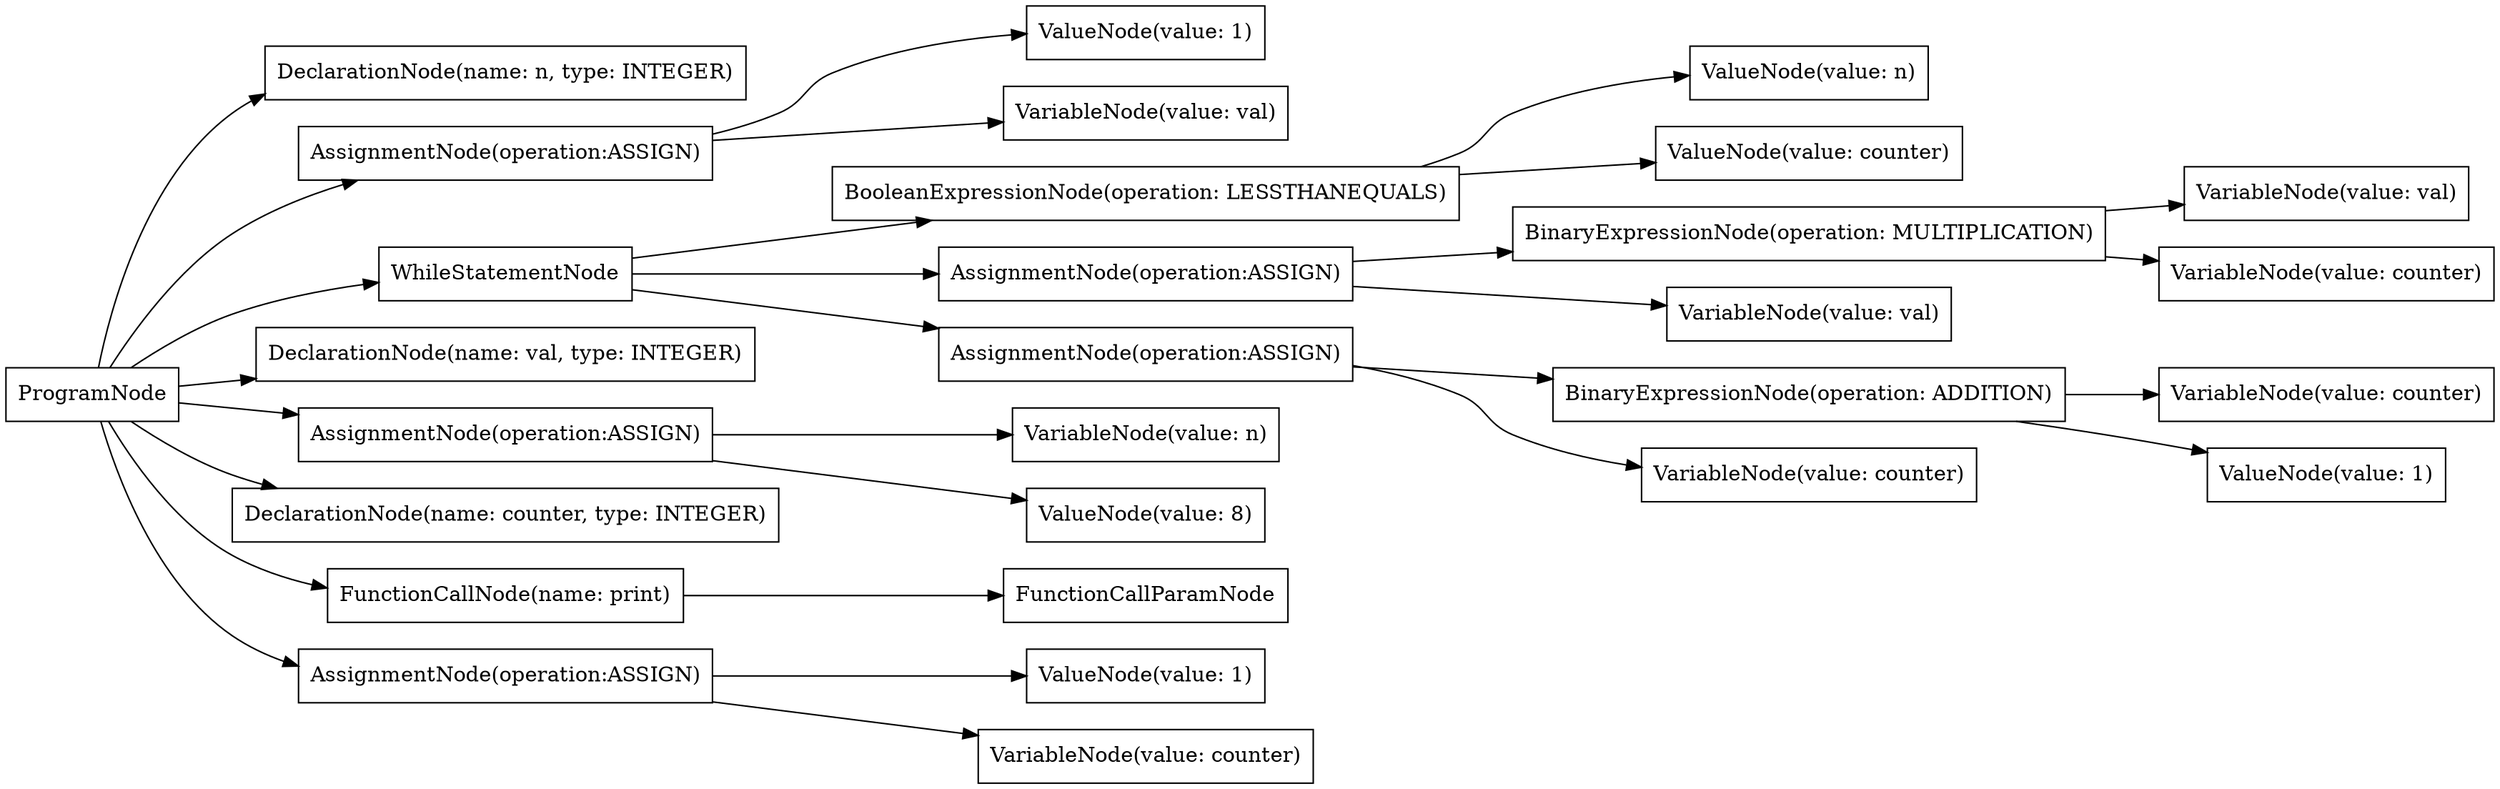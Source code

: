 digraph G {
rankdir=LR
"68c5933f-2069-454f-8bb2-ee48fbdb643c" [label="DeclarationNode(name: n, type: INTEGER)" shape="box"];
"23cc881a-5896-4d45-9f3c-81e5ab8a11d7" [label="VariableNode(value: n)" shape="box"];
"b94f4906-f63e-4e95-970b-37c44c4d40a4" [label="ValueNode(value: 8)" shape="box"];
"87c1d130-fdb6-4cf4-8337-e938e777a94f" [label="ValueNode(value: 1)" shape="box"];
"675e0e3b-4379-4485-ac44-00aef6bf8b08" [label="VariableNode(value: counter)" shape="box"];
"a8eb88c5-3647-4390-a1f6-120c62fceb38" [label="ValueNode(value: 1)" shape="box"];
"b1801718-0b16-4da5-bdaf-ea3cba615a51" [label="VariableNode(value: val)" shape="box"];
"8525f972-ad98-44b7-a4b0-86251ce707c6" [label="ValueNode(value: n)" shape="box"];
"85e5721f-74c6-4e2e-92d9-6ec2e54a368f" [label="BinaryExpressionNode(operation: ADDITION)" shape="box"];
"8ea198d3-e156-4d52-a909-b9fd554c5a43" [label="AssignmentNode(operation:ASSIGN)" shape="box"];
"cc6dea72-0b2a-4c75-a6ce-1f7d0651f4ed" [label="BinaryExpressionNode(operation: MULTIPLICATION)" shape="box"];
"218ded62-ab20-4812-a075-1aa52974e8a8" [label="FunctionCallParamNode" shape="box"];
"26c0be56-3717-4979-9b93-0bd2db8bbee4" [label="WhileStatementNode" shape="box"];
"9fc43782-eb6b-491b-8454-5d8948256ad9" [label="ValueNode(value: counter)" shape="box"];
"3cecec2d-127c-4dd1-8456-f160b32b6429" [label="BooleanExpressionNode(operation: LESSTHANEQUALS)" shape="box"];
"6b33a184-0028-4643-b46f-2fd31e44e63c" [label="VariableNode(value: counter)" shape="box"];
"ac78fa20-0aaa-4fc6-9cff-eaa9ccfaf803" [label="VariableNode(value: counter)" shape="box"];
"7e7b4146-ccbd-4b6d-b387-abd4c6c45626" [label="DeclarationNode(name: val, type: INTEGER)" shape="box"];
"30767e4f-d3f6-4ce8-987d-6cd9dc69ba37" [label="AssignmentNode(operation:ASSIGN)" shape="box"];
"31966f4e-f155-4b20-a1c3-03765ec5fdbd" [label="AssignmentNode(operation:ASSIGN)" shape="box"];
"04355ff9-999e-43c6-b856-36d2708995bd" [label="ProgramNode" shape="box"];
"3c06a5f8-22bb-4bb9-a613-c1a036dcb17b" [label="DeclarationNode(name: counter, type: INTEGER)" shape="box"];
"90ada634-04e0-4bba-847a-c3eb9b1f52e5" [label="ValueNode(value: 1)" shape="box"];
"e465722c-5eb1-482c-8fd5-fafaec9bb94f" [label="VariableNode(value: val)" shape="box"];
"fad2ac52-94b2-4ce0-95de-b736279357df" [label="FunctionCallNode(name: print)" shape="box"];
"f030c749-241f-4bc3-a280-fbd6c88ecd80" [label="AssignmentNode(operation:ASSIGN)" shape="box"];
"3375d81a-59c0-427f-bfba-b35f444e9dc6" [label="VariableNode(value: counter)" shape="box"];
"bfde6f2b-cc9d-47d3-8cb0-2baf9c94224e" [label="AssignmentNode(operation:ASSIGN)" shape="box"];
"49eb1fb7-755d-4ef9-acc4-e738207bb5c0" [label="VariableNode(value: val)" shape="box"];
"04355ff9-999e-43c6-b856-36d2708995bd" -> "68c5933f-2069-454f-8bb2-ee48fbdb643c";
"04355ff9-999e-43c6-b856-36d2708995bd" -> "7e7b4146-ccbd-4b6d-b387-abd4c6c45626";
"04355ff9-999e-43c6-b856-36d2708995bd" -> "3c06a5f8-22bb-4bb9-a613-c1a036dcb17b";
"04355ff9-999e-43c6-b856-36d2708995bd" -> "31966f4e-f155-4b20-a1c3-03765ec5fdbd";
"31966f4e-f155-4b20-a1c3-03765ec5fdbd" -> "23cc881a-5896-4d45-9f3c-81e5ab8a11d7";
"31966f4e-f155-4b20-a1c3-03765ec5fdbd" -> "b94f4906-f63e-4e95-970b-37c44c4d40a4";
"04355ff9-999e-43c6-b856-36d2708995bd" -> "8ea198d3-e156-4d52-a909-b9fd554c5a43";
"8ea198d3-e156-4d52-a909-b9fd554c5a43" -> "49eb1fb7-755d-4ef9-acc4-e738207bb5c0";
"8ea198d3-e156-4d52-a909-b9fd554c5a43" -> "a8eb88c5-3647-4390-a1f6-120c62fceb38";
"04355ff9-999e-43c6-b856-36d2708995bd" -> "f030c749-241f-4bc3-a280-fbd6c88ecd80";
"f030c749-241f-4bc3-a280-fbd6c88ecd80" -> "3375d81a-59c0-427f-bfba-b35f444e9dc6";
"f030c749-241f-4bc3-a280-fbd6c88ecd80" -> "87c1d130-fdb6-4cf4-8337-e938e777a94f";
"04355ff9-999e-43c6-b856-36d2708995bd" -> "26c0be56-3717-4979-9b93-0bd2db8bbee4";
"26c0be56-3717-4979-9b93-0bd2db8bbee4" -> "3cecec2d-127c-4dd1-8456-f160b32b6429";
"3cecec2d-127c-4dd1-8456-f160b32b6429" -> "9fc43782-eb6b-491b-8454-5d8948256ad9";
"3cecec2d-127c-4dd1-8456-f160b32b6429" -> "8525f972-ad98-44b7-a4b0-86251ce707c6";
"26c0be56-3717-4979-9b93-0bd2db8bbee4" -> "30767e4f-d3f6-4ce8-987d-6cd9dc69ba37";
"30767e4f-d3f6-4ce8-987d-6cd9dc69ba37" -> "e465722c-5eb1-482c-8fd5-fafaec9bb94f";
"30767e4f-d3f6-4ce8-987d-6cd9dc69ba37" -> "cc6dea72-0b2a-4c75-a6ce-1f7d0651f4ed";
"cc6dea72-0b2a-4c75-a6ce-1f7d0651f4ed" -> "b1801718-0b16-4da5-bdaf-ea3cba615a51";
"cc6dea72-0b2a-4c75-a6ce-1f7d0651f4ed" -> "ac78fa20-0aaa-4fc6-9cff-eaa9ccfaf803";
"26c0be56-3717-4979-9b93-0bd2db8bbee4" -> "bfde6f2b-cc9d-47d3-8cb0-2baf9c94224e";
"bfde6f2b-cc9d-47d3-8cb0-2baf9c94224e" -> "6b33a184-0028-4643-b46f-2fd31e44e63c";
"bfde6f2b-cc9d-47d3-8cb0-2baf9c94224e" -> "85e5721f-74c6-4e2e-92d9-6ec2e54a368f";
"85e5721f-74c6-4e2e-92d9-6ec2e54a368f" -> "675e0e3b-4379-4485-ac44-00aef6bf8b08";
"85e5721f-74c6-4e2e-92d9-6ec2e54a368f" -> "90ada634-04e0-4bba-847a-c3eb9b1f52e5";
"04355ff9-999e-43c6-b856-36d2708995bd" -> "fad2ac52-94b2-4ce0-95de-b736279357df";
"fad2ac52-94b2-4ce0-95de-b736279357df" -> "218ded62-ab20-4812-a075-1aa52974e8a8";
}